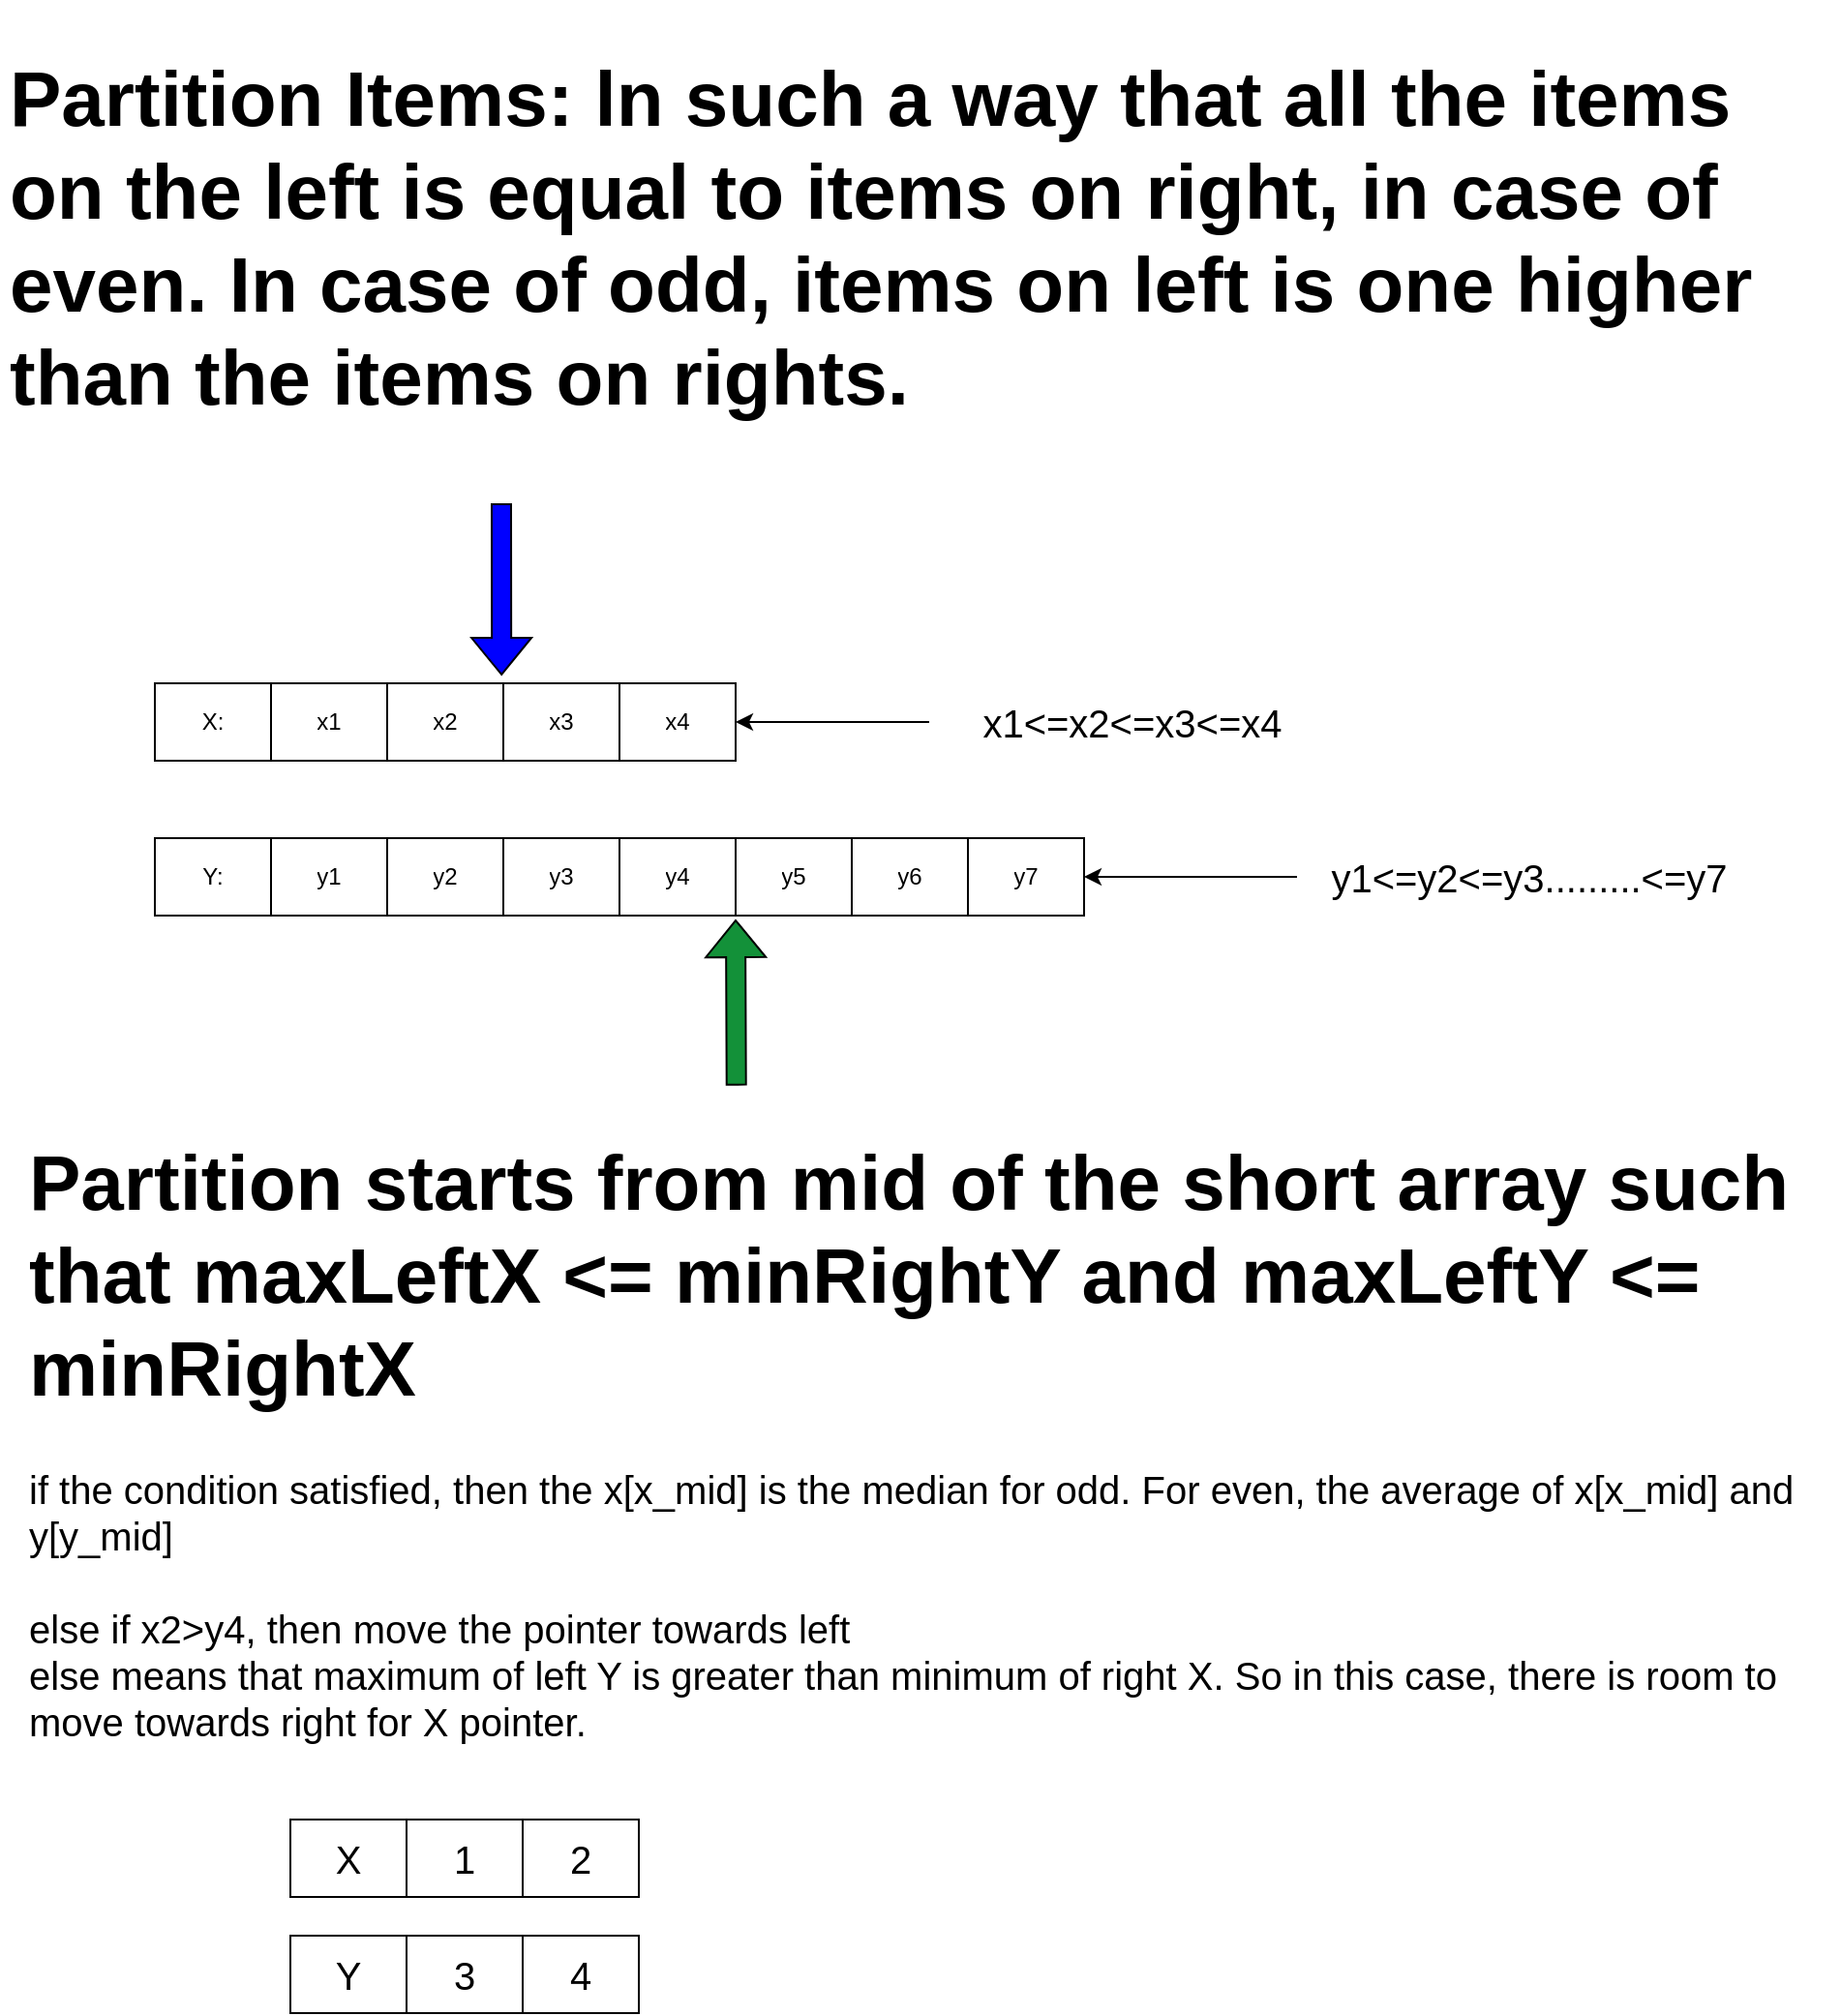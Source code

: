 <mxfile version="18.0.7" type="device"><diagram id="4gamCeqbEvVVbz3ABLfe" name="Page-1"><mxGraphModel dx="2200" dy="1941" grid="1" gridSize="10" guides="1" tooltips="1" connect="1" arrows="1" fold="1" page="1" pageScale="1" pageWidth="850" pageHeight="1100" math="0" shadow="0"><root><mxCell id="0"/><mxCell id="1" parent="0"/><mxCell id="6TkwbA9sPNxYxIbi5-XB-1" value="" style="shape=table;startSize=0;container=1;collapsible=0;childLayout=tableLayout;" parent="1" vertex="1"><mxGeometry x="-50" y="63" width="300" height="40" as="geometry"/></mxCell><mxCell id="6TkwbA9sPNxYxIbi5-XB-2" value="" style="shape=tableRow;horizontal=0;startSize=0;swimlaneHead=0;swimlaneBody=0;top=0;left=0;bottom=0;right=0;collapsible=0;dropTarget=0;fillColor=none;points=[[0,0.5],[1,0.5]];portConstraint=eastwest;" parent="6TkwbA9sPNxYxIbi5-XB-1" vertex="1"><mxGeometry width="300" height="40" as="geometry"/></mxCell><mxCell id="6TkwbA9sPNxYxIbi5-XB-3" value="X:" style="shape=partialRectangle;html=1;whiteSpace=wrap;connectable=0;overflow=hidden;fillColor=none;top=0;left=0;bottom=0;right=0;pointerEvents=1;" parent="6TkwbA9sPNxYxIbi5-XB-2" vertex="1"><mxGeometry width="60" height="40" as="geometry"><mxRectangle width="60" height="40" as="alternateBounds"/></mxGeometry></mxCell><mxCell id="6TkwbA9sPNxYxIbi5-XB-4" value="x1" style="shape=partialRectangle;html=1;whiteSpace=wrap;connectable=0;overflow=hidden;fillColor=none;top=0;left=0;bottom=0;right=0;pointerEvents=1;" parent="6TkwbA9sPNxYxIbi5-XB-2" vertex="1"><mxGeometry x="60" width="60" height="40" as="geometry"><mxRectangle width="60" height="40" as="alternateBounds"/></mxGeometry></mxCell><mxCell id="6TkwbA9sPNxYxIbi5-XB-5" value="x2" style="shape=partialRectangle;html=1;whiteSpace=wrap;connectable=0;overflow=hidden;fillColor=none;top=0;left=0;bottom=0;right=0;pointerEvents=1;" parent="6TkwbA9sPNxYxIbi5-XB-2" vertex="1"><mxGeometry x="120" width="60" height="40" as="geometry"><mxRectangle width="60" height="40" as="alternateBounds"/></mxGeometry></mxCell><mxCell id="6TkwbA9sPNxYxIbi5-XB-6" value="x3" style="shape=partialRectangle;html=1;whiteSpace=wrap;connectable=0;overflow=hidden;fillColor=none;top=0;left=0;bottom=0;right=0;pointerEvents=1;" parent="6TkwbA9sPNxYxIbi5-XB-2" vertex="1"><mxGeometry x="180" width="60" height="40" as="geometry"><mxRectangle width="60" height="40" as="alternateBounds"/></mxGeometry></mxCell><mxCell id="6TkwbA9sPNxYxIbi5-XB-7" value="x4" style="shape=partialRectangle;html=1;whiteSpace=wrap;connectable=0;overflow=hidden;fillColor=none;top=0;left=0;bottom=0;right=0;pointerEvents=1;" parent="6TkwbA9sPNxYxIbi5-XB-2" vertex="1"><mxGeometry x="240" width="60" height="40" as="geometry"><mxRectangle width="60" height="40" as="alternateBounds"/></mxGeometry></mxCell><mxCell id="6TkwbA9sPNxYxIbi5-XB-8" value="" style="shape=table;startSize=0;container=1;collapsible=0;childLayout=tableLayout;" parent="1" vertex="1"><mxGeometry x="-50" y="143" width="480" height="40" as="geometry"/></mxCell><mxCell id="6TkwbA9sPNxYxIbi5-XB-9" value="" style="shape=tableRow;horizontal=0;startSize=0;swimlaneHead=0;swimlaneBody=0;top=0;left=0;bottom=0;right=0;collapsible=0;dropTarget=0;fillColor=none;points=[[0,0.5],[1,0.5]];portConstraint=eastwest;" parent="6TkwbA9sPNxYxIbi5-XB-8" vertex="1"><mxGeometry width="480" height="40" as="geometry"/></mxCell><mxCell id="6TkwbA9sPNxYxIbi5-XB-10" value="Y:" style="shape=partialRectangle;html=1;whiteSpace=wrap;connectable=0;overflow=hidden;fillColor=none;top=0;left=0;bottom=0;right=0;pointerEvents=1;" parent="6TkwbA9sPNxYxIbi5-XB-9" vertex="1"><mxGeometry width="60" height="40" as="geometry"><mxRectangle width="60" height="40" as="alternateBounds"/></mxGeometry></mxCell><mxCell id="6TkwbA9sPNxYxIbi5-XB-11" value="y1" style="shape=partialRectangle;html=1;whiteSpace=wrap;connectable=0;overflow=hidden;fillColor=none;top=0;left=0;bottom=0;right=0;pointerEvents=1;" parent="6TkwbA9sPNxYxIbi5-XB-9" vertex="1"><mxGeometry x="60" width="60" height="40" as="geometry"><mxRectangle width="60" height="40" as="alternateBounds"/></mxGeometry></mxCell><mxCell id="6TkwbA9sPNxYxIbi5-XB-12" value="y2" style="shape=partialRectangle;html=1;whiteSpace=wrap;connectable=0;overflow=hidden;fillColor=none;top=0;left=0;bottom=0;right=0;pointerEvents=1;" parent="6TkwbA9sPNxYxIbi5-XB-9" vertex="1"><mxGeometry x="120" width="60" height="40" as="geometry"><mxRectangle width="60" height="40" as="alternateBounds"/></mxGeometry></mxCell><mxCell id="6TkwbA9sPNxYxIbi5-XB-13" value="y3" style="shape=partialRectangle;html=1;whiteSpace=wrap;connectable=0;overflow=hidden;fillColor=none;top=0;left=0;bottom=0;right=0;pointerEvents=1;" parent="6TkwbA9sPNxYxIbi5-XB-9" vertex="1"><mxGeometry x="180" width="60" height="40" as="geometry"><mxRectangle width="60" height="40" as="alternateBounds"/></mxGeometry></mxCell><mxCell id="6TkwbA9sPNxYxIbi5-XB-14" value="y4" style="shape=partialRectangle;html=1;whiteSpace=wrap;connectable=0;overflow=hidden;fillColor=none;top=0;left=0;bottom=0;right=0;pointerEvents=1;" parent="6TkwbA9sPNxYxIbi5-XB-9" vertex="1"><mxGeometry x="240" width="60" height="40" as="geometry"><mxRectangle width="60" height="40" as="alternateBounds"/></mxGeometry></mxCell><mxCell id="6TkwbA9sPNxYxIbi5-XB-15" value="y5" style="shape=partialRectangle;html=1;whiteSpace=wrap;connectable=0;overflow=hidden;fillColor=none;top=0;left=0;bottom=0;right=0;pointerEvents=1;" parent="6TkwbA9sPNxYxIbi5-XB-9" vertex="1"><mxGeometry x="300" width="60" height="40" as="geometry"><mxRectangle width="60" height="40" as="alternateBounds"/></mxGeometry></mxCell><mxCell id="6TkwbA9sPNxYxIbi5-XB-16" value="y6" style="shape=partialRectangle;html=1;whiteSpace=wrap;connectable=0;overflow=hidden;fillColor=none;top=0;left=0;bottom=0;right=0;pointerEvents=1;" parent="6TkwbA9sPNxYxIbi5-XB-9" vertex="1"><mxGeometry x="360" width="60" height="40" as="geometry"><mxRectangle width="60" height="40" as="alternateBounds"/></mxGeometry></mxCell><mxCell id="6TkwbA9sPNxYxIbi5-XB-17" value="y7" style="shape=partialRectangle;html=1;whiteSpace=wrap;connectable=0;overflow=hidden;fillColor=none;top=0;left=0;bottom=0;right=0;pointerEvents=1;" parent="6TkwbA9sPNxYxIbi5-XB-9" vertex="1"><mxGeometry x="420" width="60" height="40" as="geometry"><mxRectangle width="60" height="40" as="alternateBounds"/></mxGeometry></mxCell><mxCell id="6TkwbA9sPNxYxIbi5-XB-19" style="edgeStyle=orthogonalEdgeStyle;rounded=0;orthogonalLoop=1;jettySize=auto;html=1;entryX=1;entryY=0.5;entryDx=0;entryDy=0;fontSize=20;" parent="1" source="6TkwbA9sPNxYxIbi5-XB-18" target="6TkwbA9sPNxYxIbi5-XB-2" edge="1"><mxGeometry relative="1" as="geometry"/></mxCell><mxCell id="6TkwbA9sPNxYxIbi5-XB-18" value="&lt;font style=&quot;font-size: 20px;&quot;&gt;x1&amp;lt;=x2&amp;lt;=x3&amp;lt;=x4&lt;/font&gt;" style="text;html=1;strokeColor=none;fillColor=none;align=center;verticalAlign=middle;whiteSpace=wrap;rounded=0;" parent="1" vertex="1"><mxGeometry x="350" y="68" width="210" height="30" as="geometry"/></mxCell><mxCell id="6TkwbA9sPNxYxIbi5-XB-21" style="edgeStyle=orthogonalEdgeStyle;rounded=0;orthogonalLoop=1;jettySize=auto;html=1;entryX=1;entryY=0.5;entryDx=0;entryDy=0;fontSize=20;" parent="1" source="6TkwbA9sPNxYxIbi5-XB-20" target="6TkwbA9sPNxYxIbi5-XB-9" edge="1"><mxGeometry relative="1" as="geometry"/></mxCell><mxCell id="6TkwbA9sPNxYxIbi5-XB-20" value="y1&amp;lt;=y2&amp;lt;=y3.........&amp;lt;=y7" style="text;html=1;strokeColor=none;fillColor=none;align=center;verticalAlign=middle;whiteSpace=wrap;rounded=0;fontSize=20;" parent="1" vertex="1"><mxGeometry x="540" y="148" width="240" height="30" as="geometry"/></mxCell><mxCell id="6TkwbA9sPNxYxIbi5-XB-22" value="" style="shape=flexArrow;endArrow=classic;html=1;rounded=0;fontSize=20;fillColor=#0000FF;entryX=0.597;entryY=-0.1;entryDx=0;entryDy=0;entryPerimeter=0;" parent="1" target="6TkwbA9sPNxYxIbi5-XB-2" edge="1"><mxGeometry width="50" height="50" relative="1" as="geometry"><mxPoint x="129" y="-30" as="sourcePoint"/><mxPoint x="520" y="273" as="targetPoint"/></mxGeometry></mxCell><mxCell id="6TkwbA9sPNxYxIbi5-XB-23" value="&lt;h1&gt;Partition Items: ln such a way that all the items on the left is equal to items on right, in case of even. In case of odd, items on left is one higher than the items on rights.&lt;/h1&gt;&lt;div&gt;&lt;br&gt;&lt;/div&gt;" style="text;html=1;strokeColor=none;fillColor=none;spacing=5;spacingTop=-20;whiteSpace=wrap;overflow=hidden;rounded=0;fontSize=20;" parent="1" vertex="1"><mxGeometry x="-130" y="-280" width="940" height="220" as="geometry"/></mxCell><mxCell id="6TkwbA9sPNxYxIbi5-XB-24" value="" style="shape=flexArrow;endArrow=classic;html=1;rounded=0;fontSize=20;fillColor=#139139;entryX=0.625;entryY=1.05;entryDx=0;entryDy=0;entryPerimeter=0;exitX=0.394;exitY=-0.027;exitDx=0;exitDy=0;exitPerimeter=0;" parent="1" target="6TkwbA9sPNxYxIbi5-XB-9" edge="1" source="6TkwbA9sPNxYxIbi5-XB-26"><mxGeometry width="50" height="50" relative="1" as="geometry"><mxPoint x="220" y="273" as="sourcePoint"/><mxPoint x="520" y="53" as="targetPoint"/></mxGeometry></mxCell><mxCell id="6TkwbA9sPNxYxIbi5-XB-26" value="&lt;h1&gt;Partition starts from mid of the short array such that maxLeftX &amp;lt;= minRightY and maxLeftY &amp;lt;= minRightX&lt;/h1&gt;&lt;div&gt;if the condition satisfied, then the x[x_mid] is the median for odd. For even, the average of x[x_mid] and y[y_mid]&lt;/div&gt;&lt;div&gt;&lt;br&gt;&lt;/div&gt;&lt;div&gt;else if x2&amp;gt;y4, then move the pointer towards left&lt;/div&gt;&lt;div&gt;else means that maximum of left Y is greater than minimum of right X. So in this case, there is room to move towards right for X pointer.&lt;/div&gt;" style="text;html=1;strokeColor=none;fillColor=none;spacing=5;spacingTop=-20;whiteSpace=wrap;overflow=hidden;rounded=0;fontSize=20;" parent="1" vertex="1"><mxGeometry x="-120" y="280" width="940" height="340" as="geometry"/></mxCell><mxCell id="6TkwbA9sPNxYxIbi5-XB-32" value="" style="shape=table;startSize=0;container=1;collapsible=0;childLayout=tableLayout;fontSize=20;" parent="1" vertex="1"><mxGeometry x="20" y="650" width="180" height="40" as="geometry"/></mxCell><mxCell id="6TkwbA9sPNxYxIbi5-XB-33" value="" style="shape=tableRow;horizontal=0;startSize=0;swimlaneHead=0;swimlaneBody=0;top=0;left=0;bottom=0;right=0;collapsible=0;dropTarget=0;fillColor=none;points=[[0,0.5],[1,0.5]];portConstraint=eastwest;fontSize=20;" parent="6TkwbA9sPNxYxIbi5-XB-32" vertex="1"><mxGeometry width="180" height="40" as="geometry"/></mxCell><mxCell id="6TkwbA9sPNxYxIbi5-XB-34" value="X" style="shape=partialRectangle;html=1;whiteSpace=wrap;connectable=0;overflow=hidden;fillColor=none;top=0;left=0;bottom=0;right=0;pointerEvents=1;fontSize=20;" parent="6TkwbA9sPNxYxIbi5-XB-33" vertex="1"><mxGeometry width="60" height="40" as="geometry"><mxRectangle width="60" height="40" as="alternateBounds"/></mxGeometry></mxCell><mxCell id="6TkwbA9sPNxYxIbi5-XB-35" value="1" style="shape=partialRectangle;html=1;whiteSpace=wrap;connectable=0;overflow=hidden;fillColor=none;top=0;left=0;bottom=0;right=0;pointerEvents=1;fontSize=20;" parent="6TkwbA9sPNxYxIbi5-XB-33" vertex="1"><mxGeometry x="60" width="60" height="40" as="geometry"><mxRectangle width="60" height="40" as="alternateBounds"/></mxGeometry></mxCell><mxCell id="6TkwbA9sPNxYxIbi5-XB-36" value="2" style="shape=partialRectangle;html=1;whiteSpace=wrap;connectable=0;overflow=hidden;fillColor=none;top=0;left=0;bottom=0;right=0;pointerEvents=1;fontSize=20;" parent="6TkwbA9sPNxYxIbi5-XB-33" vertex="1"><mxGeometry x="120" width="60" height="40" as="geometry"><mxRectangle width="60" height="40" as="alternateBounds"/></mxGeometry></mxCell><mxCell id="6TkwbA9sPNxYxIbi5-XB-37" value="" style="shape=table;startSize=0;container=1;collapsible=0;childLayout=tableLayout;fontSize=20;" parent="1" vertex="1"><mxGeometry x="20" y="710" width="180" height="40" as="geometry"/></mxCell><mxCell id="6TkwbA9sPNxYxIbi5-XB-38" value="" style="shape=tableRow;horizontal=0;startSize=0;swimlaneHead=0;swimlaneBody=0;top=0;left=0;bottom=0;right=0;collapsible=0;dropTarget=0;fillColor=none;points=[[0,0.5],[1,0.5]];portConstraint=eastwest;fontSize=20;" parent="6TkwbA9sPNxYxIbi5-XB-37" vertex="1"><mxGeometry width="180" height="40" as="geometry"/></mxCell><mxCell id="6TkwbA9sPNxYxIbi5-XB-39" value="Y" style="shape=partialRectangle;html=1;whiteSpace=wrap;connectable=0;overflow=hidden;fillColor=none;top=0;left=0;bottom=0;right=0;pointerEvents=1;fontSize=20;" parent="6TkwbA9sPNxYxIbi5-XB-38" vertex="1"><mxGeometry width="60" height="40" as="geometry"><mxRectangle width="60" height="40" as="alternateBounds"/></mxGeometry></mxCell><mxCell id="6TkwbA9sPNxYxIbi5-XB-40" value="3" style="shape=partialRectangle;html=1;whiteSpace=wrap;connectable=0;overflow=hidden;fillColor=none;top=0;left=0;bottom=0;right=0;pointerEvents=1;fontSize=20;" parent="6TkwbA9sPNxYxIbi5-XB-38" vertex="1"><mxGeometry x="60" width="60" height="40" as="geometry"><mxRectangle width="60" height="40" as="alternateBounds"/></mxGeometry></mxCell><mxCell id="6TkwbA9sPNxYxIbi5-XB-41" value="4" style="shape=partialRectangle;html=1;whiteSpace=wrap;connectable=0;overflow=hidden;fillColor=none;top=0;left=0;bottom=0;right=0;pointerEvents=1;fontSize=20;" parent="6TkwbA9sPNxYxIbi5-XB-38" vertex="1"><mxGeometry x="120" width="60" height="40" as="geometry"><mxRectangle width="60" height="40" as="alternateBounds"/></mxGeometry></mxCell></root></mxGraphModel></diagram></mxfile>